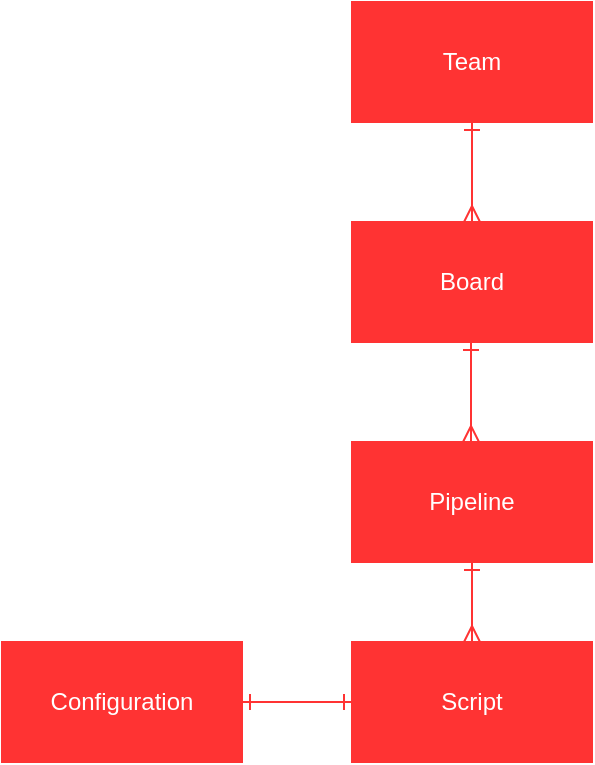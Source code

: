 <mxfile>
    <diagram id="opK8L_7fd9JOHbTizbBW" name="Page-1">
        <mxGraphModel dx="448" dy="690" grid="1" gridSize="10" guides="1" tooltips="1" connect="1" arrows="1" fold="1" page="1" pageScale="1" pageWidth="850" pageHeight="1100" math="0" shadow="0">
            <root>
                <mxCell id="0"/>
                <mxCell id="1" parent="0"/>
                <mxCell id="4" style="html=1;entryX=0.5;entryY=0;entryDx=0;entryDy=0;endArrow=ERmany;endFill=0;startArrow=ERone;startFill=0;strokeColor=#FF3333;" parent="1" source="2" target="3" edge="1">
                    <mxGeometry relative="1" as="geometry"/>
                </mxCell>
                <mxCell id="2" value="Team" style="rounded=0;whiteSpace=wrap;html=1;fillColor=#FF3333;strokeColor=#FF3333;fontColor=#FFFFFF;" parent="1" vertex="1">
                    <mxGeometry x="365" y="120" width="120" height="60" as="geometry"/>
                </mxCell>
                <mxCell id="3" value="Board" style="rounded=0;whiteSpace=wrap;html=1;fillColor=#FF3333;strokeColor=#FF3333;fontColor=#FFFFFF;" parent="1" vertex="1">
                    <mxGeometry x="365" y="230" width="120" height="60" as="geometry"/>
                </mxCell>
                <mxCell id="10" style="edgeStyle=none;html=1;entryX=0.5;entryY=0;entryDx=0;entryDy=0;startArrow=ERone;startFill=0;endArrow=ERmany;endFill=0;strokeColor=#FF3333;" parent="1" source="5" target="9" edge="1">
                    <mxGeometry relative="1" as="geometry"/>
                </mxCell>
                <mxCell id="5" value="Pipeline" style="rounded=0;whiteSpace=wrap;html=1;fillColor=#FF3333;strokeColor=#FF3333;fontColor=#FFFFFF;" parent="1" vertex="1">
                    <mxGeometry x="365" y="340" width="120" height="60" as="geometry"/>
                </mxCell>
                <mxCell id="6" style="html=1;entryX=0.5;entryY=0;entryDx=0;entryDy=0;endArrow=ERmany;endFill=0;startArrow=ERone;startFill=0;strokeColor=#FF3333;" parent="1" edge="1">
                    <mxGeometry relative="1" as="geometry">
                        <mxPoint x="424.5" y="290" as="sourcePoint"/>
                        <mxPoint x="424.5" y="340" as="targetPoint"/>
                    </mxGeometry>
                </mxCell>
                <mxCell id="12" style="edgeStyle=none;html=1;entryX=1;entryY=0.5;entryDx=0;entryDy=0;startArrow=ERone;startFill=0;endArrow=ERone;endFill=0;strokeColor=#FF3333;" parent="1" source="9" target="11" edge="1">
                    <mxGeometry relative="1" as="geometry"/>
                </mxCell>
                <mxCell id="9" value="Script" style="rounded=0;whiteSpace=wrap;html=1;fillColor=#FF3333;strokeColor=#FF3333;fontColor=#FFFFFF;" parent="1" vertex="1">
                    <mxGeometry x="365" y="440" width="120" height="60" as="geometry"/>
                </mxCell>
                <mxCell id="11" value="Configuration" style="rounded=0;whiteSpace=wrap;html=1;fillColor=#FF3333;strokeColor=#FF3333;fontColor=#FFFFFF;" parent="1" vertex="1">
                    <mxGeometry x="190" y="440" width="120" height="60" as="geometry"/>
                </mxCell>
            </root>
        </mxGraphModel>
    </diagram>
</mxfile>

